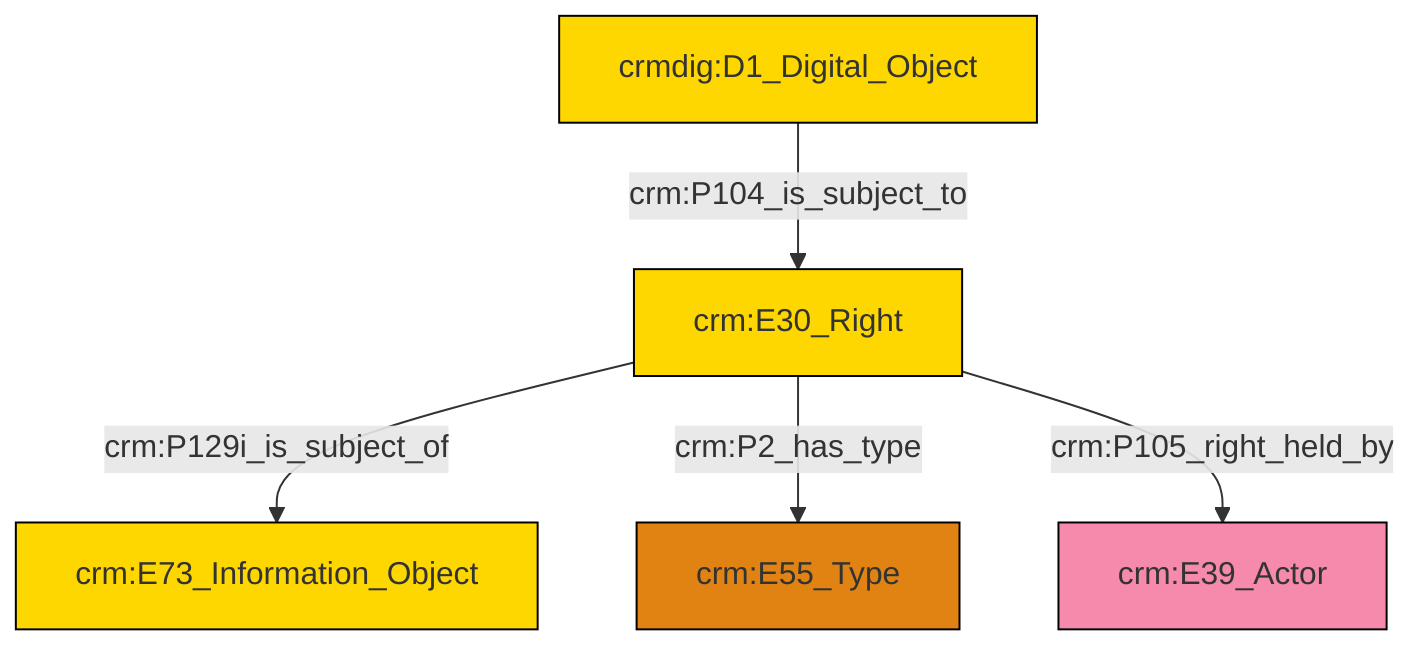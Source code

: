 graph TD
classDef Literal fill:#f2f2f2,stroke:#000000;
classDef CRM_Entity fill:#FFFFFF,stroke:#000000;
classDef Temporal_Entity fill:#00C9E6, stroke:#000000;
classDef Type fill:#E18312, stroke:#000000;
classDef Time-Span fill:#2C9C91, stroke:#000000;
classDef Appellation fill:#FFEB7F, stroke:#000000;
classDef Place fill:#008836, stroke:#000000;
classDef Persistent_Item fill:#B266B2, stroke:#000000;
classDef Conceptual_Object fill:#FFD700, stroke:#000000;
classDef Physical_Thing fill:#D2B48C, stroke:#000000;
classDef Actor fill:#f58aad, stroke:#000000;
classDef PC_Classes fill:#4ce600, stroke:#000000;
classDef Multi fill:#cccccc,stroke:#000000;

0["crm:E30_Right"]:::Conceptual_Object -->|crm:P129i_is_subject_of| 1["crm:E73_Information_Object"]:::Conceptual_Object
0["crm:E30_Right"]:::Conceptual_Object -->|crm:P2_has_type| 2["crm:E55_Type"]:::Type
0["crm:E30_Right"]:::Conceptual_Object -->|crm:P105_right_held_by| 7["crm:E39_Actor"]:::Actor
5["crmdig:D1_Digital_Object"]:::Conceptual_Object -->|crm:P104_is_subject_to| 0["crm:E30_Right"]:::Conceptual_Object